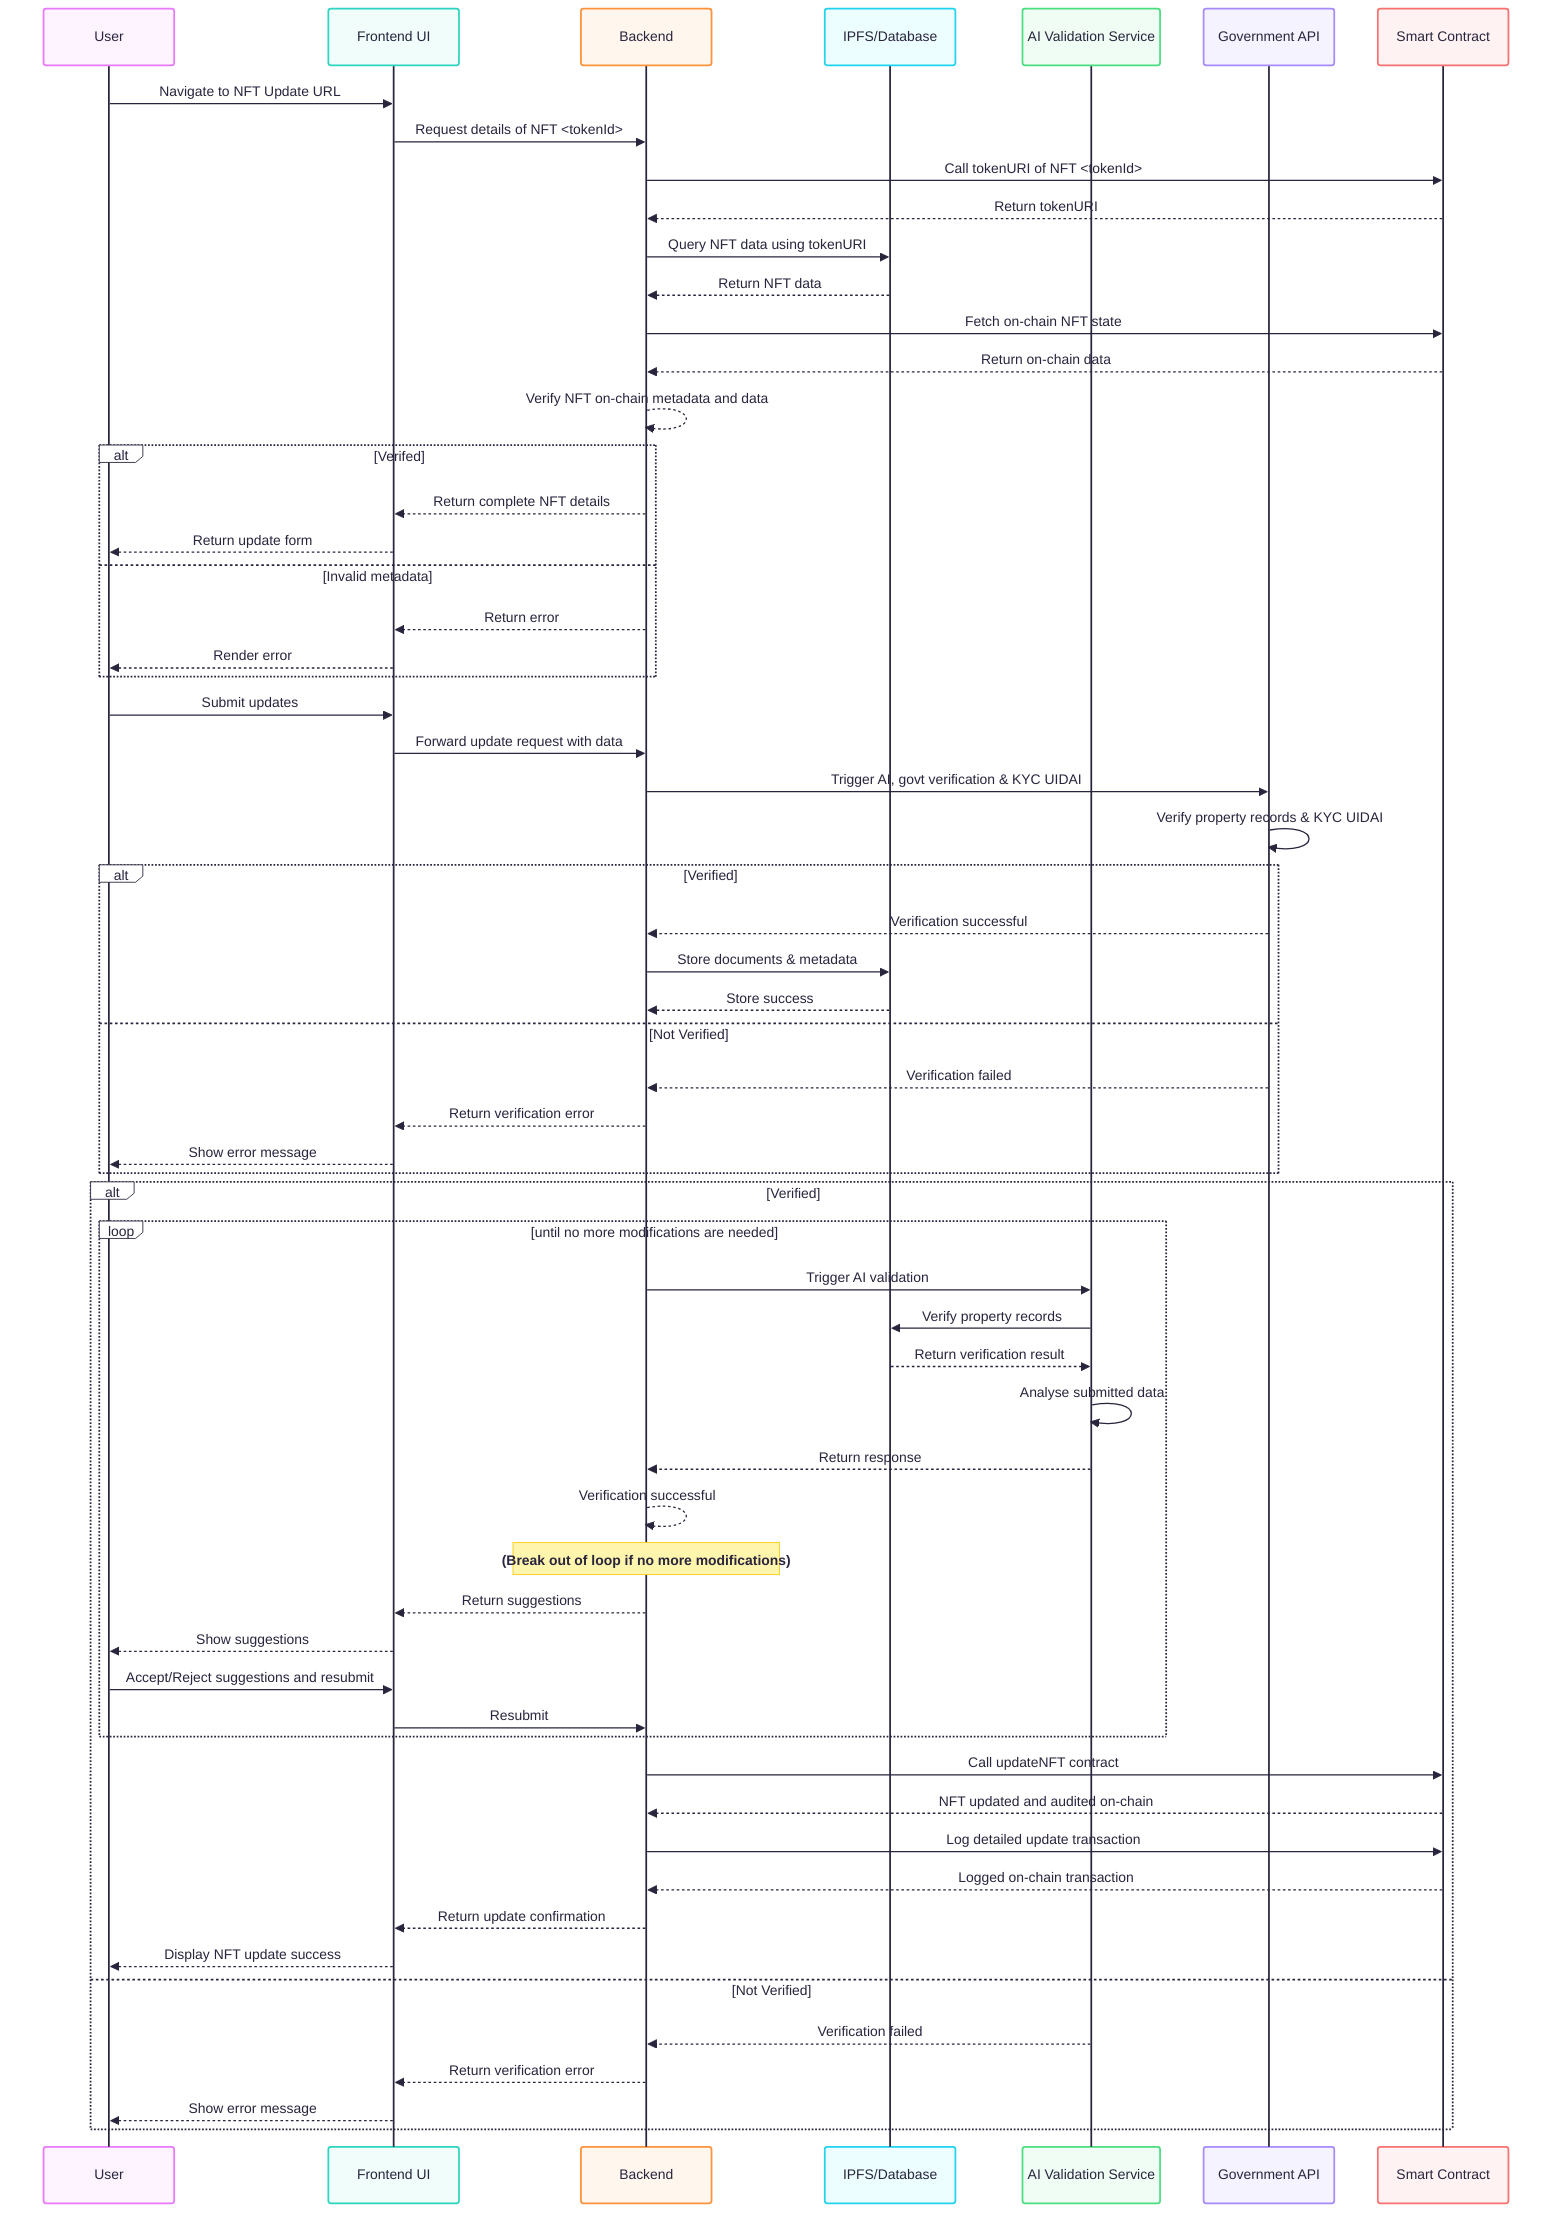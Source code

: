---
config:
  look: classic
  theme: redux-color
---
sequenceDiagram
    participant U as User
    participant FE as Frontend UI
    participant BE as Backend
    participant DB as IPFS/Database
    participant VAL as AI Validation Service
    participant G as Government API
    participant SC as Smart Contract

    U->>FE: Navigate to NFT Update URL
    FE->>BE: Request details of NFT <tokenId>
    BE->>SC: Call tokenURI of NFT <tokenId>
    SC -->> BE: Return tokenURI
    BE->>DB: Query NFT data using tokenURI
    DB-->>BE: Return NFT data
    BE->>SC:  Fetch on-chain NFT state
    SC-->>BE: Return on-chain data
    BE -->>BE: Verify NFT on-chain metadata and data
    alt Verifed
        BE-->>FE: Return complete NFT details
        FE-->>U: Return update form
    else Invalid metadata
        BE-->>FE: Return error
        FE-->>U: Render error
    end

    U->>FE: Submit updates
    FE->>BE: Forward update request with data
    BE->>G: Trigger AI, govt verification & KYC UIDAI
    G->>G: Verify property records & KYC UIDAI
    alt Verified
        G-->>BE: Verification successful
        BE->>DB: Store documents & metadata
        DB-->>BE: Store success

    else Not Verified
        G-->>BE: Verification failed
        BE-->>FE: Return verification error
        FE-->>U: Show error message
    end
    alt Verified
        loop until no more modifications are needed
            BE->>VAL: Trigger AI validation
            VAL->>DB: Verify property records
            DB-->>VAL: Return verification result
            VAL->>VAL: Analyse submitted data
            VAL-->>BE: Return response
            BE-->>BE: Verification successful
            Note over BE: (Break out of loop if no more modifications)
            BE-->>FE: Return suggestions
            FE-->>U: Show suggestions
            U->>FE: Accept/Reject suggestions and resubmit
            FE->>BE: Resubmit
        end
        BE->>SC: Call updateNFT contract
        SC-->>BE: NFT updated and audited on-chain
        BE->>SC: Log detailed update transaction
        SC-->>BE: Logged on-chain transaction
        BE-->>FE: Return update confirmation
        FE-->>U: Display NFT update success
  else Not Verified
      VAL-->>BE: Verification failed
      BE-->>FE: Return verification error
      FE-->>U: Show error message
  end